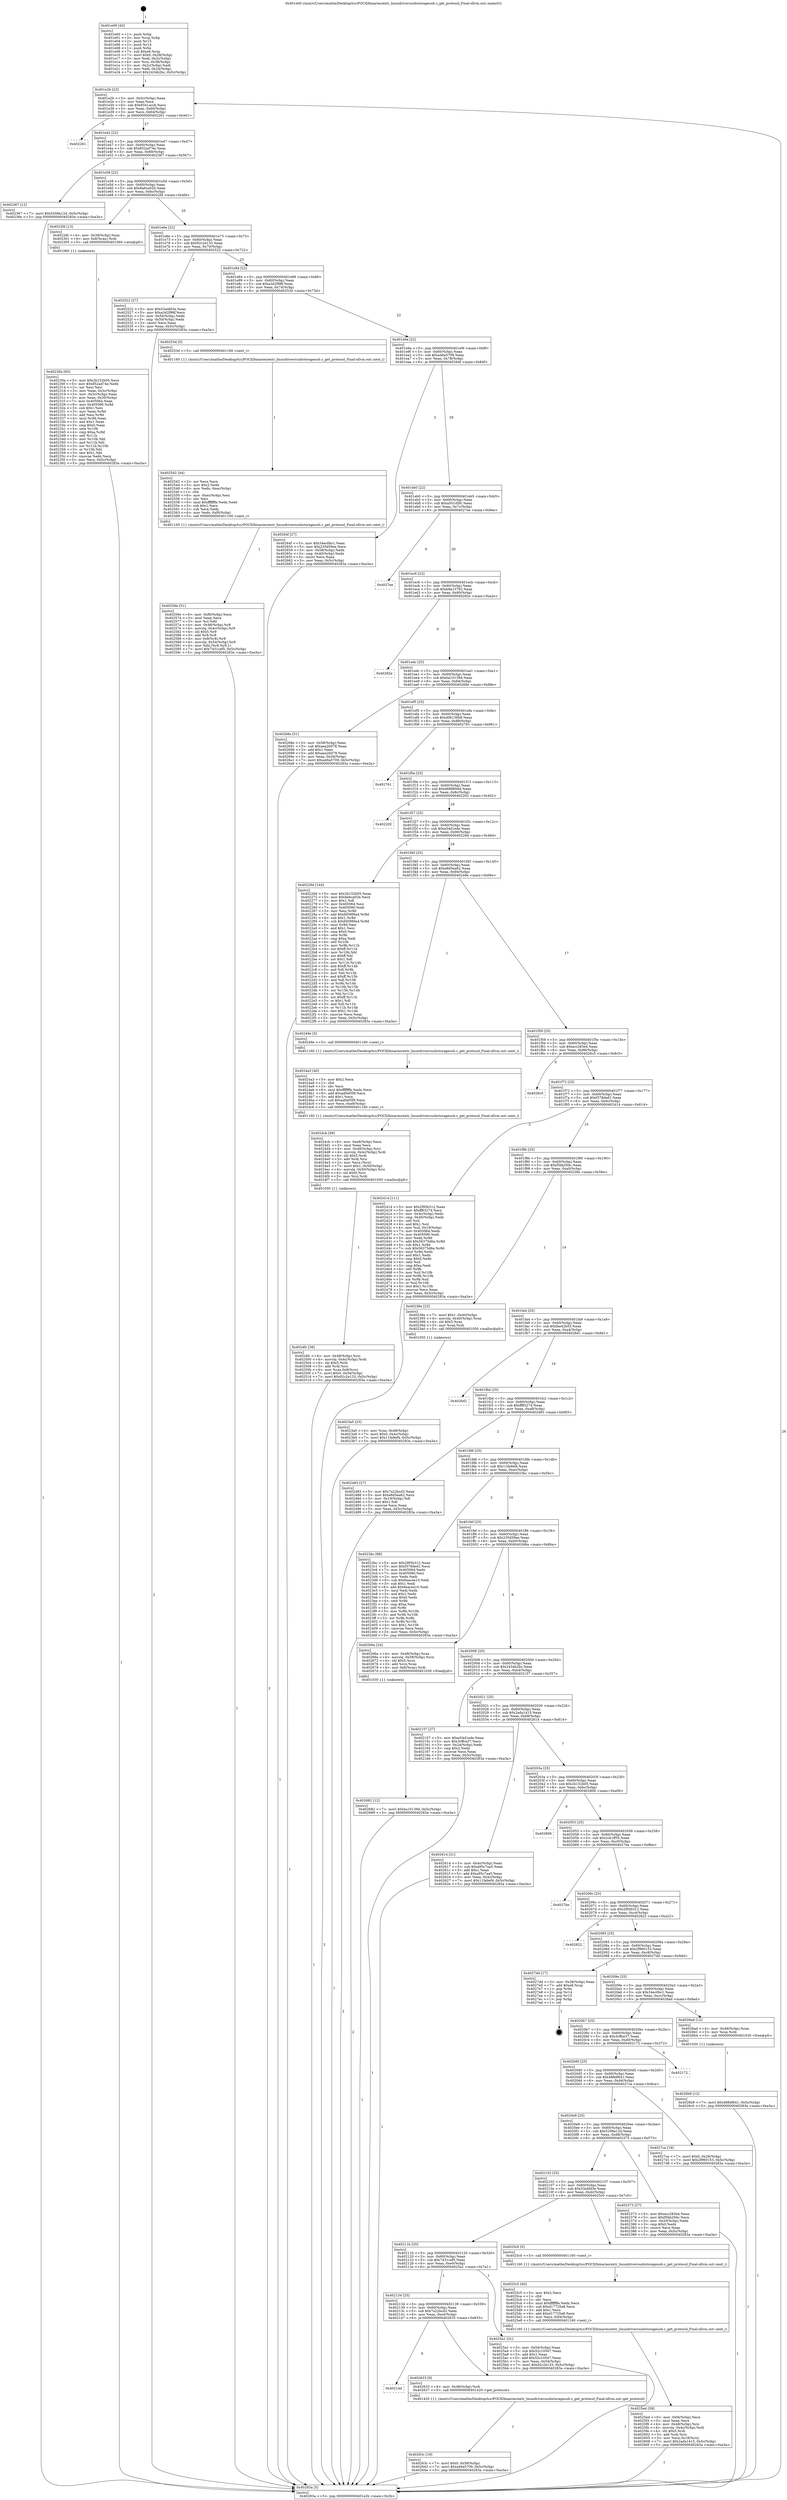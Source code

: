 digraph "0x401e00" {
  label = "0x401e00 (/mnt/c/Users/mathe/Desktop/tcc/POCII/binaries/extr_linuxdriversusbstorageusb.c_get_protocol_Final-ollvm.out::main(0))"
  labelloc = "t"
  node[shape=record]

  Entry [label="",width=0.3,height=0.3,shape=circle,fillcolor=black,style=filled]
  "0x401e2b" [label="{
     0x401e2b [23]\l
     | [instrs]\l
     &nbsp;&nbsp;0x401e2b \<+3\>: mov -0x5c(%rbp),%eax\l
     &nbsp;&nbsp;0x401e2e \<+2\>: mov %eax,%ecx\l
     &nbsp;&nbsp;0x401e30 \<+6\>: sub $0x8341accb,%ecx\l
     &nbsp;&nbsp;0x401e36 \<+3\>: mov %eax,-0x60(%rbp)\l
     &nbsp;&nbsp;0x401e39 \<+3\>: mov %ecx,-0x64(%rbp)\l
     &nbsp;&nbsp;0x401e3c \<+6\>: je 0000000000402261 \<main+0x461\>\l
  }"]
  "0x402261" [label="{
     0x402261\l
  }", style=dashed]
  "0x401e42" [label="{
     0x401e42 [22]\l
     | [instrs]\l
     &nbsp;&nbsp;0x401e42 \<+5\>: jmp 0000000000401e47 \<main+0x47\>\l
     &nbsp;&nbsp;0x401e47 \<+3\>: mov -0x60(%rbp),%eax\l
     &nbsp;&nbsp;0x401e4a \<+5\>: sub $0x852ad74e,%eax\l
     &nbsp;&nbsp;0x401e4f \<+3\>: mov %eax,-0x68(%rbp)\l
     &nbsp;&nbsp;0x401e52 \<+6\>: je 0000000000402367 \<main+0x567\>\l
  }"]
  Exit [label="",width=0.3,height=0.3,shape=circle,fillcolor=black,style=filled,peripheries=2]
  "0x402367" [label="{
     0x402367 [12]\l
     | [instrs]\l
     &nbsp;&nbsp;0x402367 \<+7\>: movl $0x5208a12d,-0x5c(%rbp)\l
     &nbsp;&nbsp;0x40236e \<+5\>: jmp 000000000040283a \<main+0xa3a\>\l
  }"]
  "0x401e58" [label="{
     0x401e58 [22]\l
     | [instrs]\l
     &nbsp;&nbsp;0x401e58 \<+5\>: jmp 0000000000401e5d \<main+0x5d\>\l
     &nbsp;&nbsp;0x401e5d \<+3\>: mov -0x60(%rbp),%eax\l
     &nbsp;&nbsp;0x401e60 \<+5\>: sub $0x8a6ca02b,%eax\l
     &nbsp;&nbsp;0x401e65 \<+3\>: mov %eax,-0x6c(%rbp)\l
     &nbsp;&nbsp;0x401e68 \<+6\>: je 00000000004022fd \<main+0x4fd\>\l
  }"]
  "0x4026b9" [label="{
     0x4026b9 [12]\l
     | [instrs]\l
     &nbsp;&nbsp;0x4026b9 \<+7\>: movl $0x488df641,-0x5c(%rbp)\l
     &nbsp;&nbsp;0x4026c0 \<+5\>: jmp 000000000040283a \<main+0xa3a\>\l
  }"]
  "0x4022fd" [label="{
     0x4022fd [13]\l
     | [instrs]\l
     &nbsp;&nbsp;0x4022fd \<+4\>: mov -0x38(%rbp),%rax\l
     &nbsp;&nbsp;0x402301 \<+4\>: mov 0x8(%rax),%rdi\l
     &nbsp;&nbsp;0x402305 \<+5\>: call 0000000000401060 \<atoi@plt\>\l
     | [calls]\l
     &nbsp;&nbsp;0x401060 \{1\} (unknown)\l
  }"]
  "0x401e6e" [label="{
     0x401e6e [22]\l
     | [instrs]\l
     &nbsp;&nbsp;0x401e6e \<+5\>: jmp 0000000000401e73 \<main+0x73\>\l
     &nbsp;&nbsp;0x401e73 \<+3\>: mov -0x60(%rbp),%eax\l
     &nbsp;&nbsp;0x401e76 \<+5\>: sub $0x92c2e133,%eax\l
     &nbsp;&nbsp;0x401e7b \<+3\>: mov %eax,-0x70(%rbp)\l
     &nbsp;&nbsp;0x401e7e \<+6\>: je 0000000000402522 \<main+0x722\>\l
  }"]
  "0x402682" [label="{
     0x402682 [12]\l
     | [instrs]\l
     &nbsp;&nbsp;0x402682 \<+7\>: movl $0xba10139d,-0x5c(%rbp)\l
     &nbsp;&nbsp;0x402689 \<+5\>: jmp 000000000040283a \<main+0xa3a\>\l
  }"]
  "0x402522" [label="{
     0x402522 [27]\l
     | [instrs]\l
     &nbsp;&nbsp;0x402522 \<+5\>: mov $0x53a4fd3e,%eax\l
     &nbsp;&nbsp;0x402527 \<+5\>: mov $0xa3d2f98f,%ecx\l
     &nbsp;&nbsp;0x40252c \<+3\>: mov -0x54(%rbp),%edx\l
     &nbsp;&nbsp;0x40252f \<+3\>: cmp -0x50(%rbp),%edx\l
     &nbsp;&nbsp;0x402532 \<+3\>: cmovl %ecx,%eax\l
     &nbsp;&nbsp;0x402535 \<+3\>: mov %eax,-0x5c(%rbp)\l
     &nbsp;&nbsp;0x402538 \<+5\>: jmp 000000000040283a \<main+0xa3a\>\l
  }"]
  "0x401e84" [label="{
     0x401e84 [22]\l
     | [instrs]\l
     &nbsp;&nbsp;0x401e84 \<+5\>: jmp 0000000000401e89 \<main+0x89\>\l
     &nbsp;&nbsp;0x401e89 \<+3\>: mov -0x60(%rbp),%eax\l
     &nbsp;&nbsp;0x401e8c \<+5\>: sub $0xa3d2f98f,%eax\l
     &nbsp;&nbsp;0x401e91 \<+3\>: mov %eax,-0x74(%rbp)\l
     &nbsp;&nbsp;0x401e94 \<+6\>: je 000000000040253d \<main+0x73d\>\l
  }"]
  "0x40263c" [label="{
     0x40263c [19]\l
     | [instrs]\l
     &nbsp;&nbsp;0x40263c \<+7\>: movl $0x0,-0x58(%rbp)\l
     &nbsp;&nbsp;0x402643 \<+7\>: movl $0xa46a5709,-0x5c(%rbp)\l
     &nbsp;&nbsp;0x40264a \<+5\>: jmp 000000000040283a \<main+0xa3a\>\l
  }"]
  "0x40253d" [label="{
     0x40253d [5]\l
     | [instrs]\l
     &nbsp;&nbsp;0x40253d \<+5\>: call 0000000000401160 \<next_i\>\l
     | [calls]\l
     &nbsp;&nbsp;0x401160 \{1\} (/mnt/c/Users/mathe/Desktop/tcc/POCII/binaries/extr_linuxdriversusbstorageusb.c_get_protocol_Final-ollvm.out::next_i)\l
  }"]
  "0x401e9a" [label="{
     0x401e9a [22]\l
     | [instrs]\l
     &nbsp;&nbsp;0x401e9a \<+5\>: jmp 0000000000401e9f \<main+0x9f\>\l
     &nbsp;&nbsp;0x401e9f \<+3\>: mov -0x60(%rbp),%eax\l
     &nbsp;&nbsp;0x401ea2 \<+5\>: sub $0xa46a5709,%eax\l
     &nbsp;&nbsp;0x401ea7 \<+3\>: mov %eax,-0x78(%rbp)\l
     &nbsp;&nbsp;0x401eaa \<+6\>: je 000000000040264f \<main+0x84f\>\l
  }"]
  "0x40214d" [label="{
     0x40214d\l
  }", style=dashed]
  "0x40264f" [label="{
     0x40264f [27]\l
     | [instrs]\l
     &nbsp;&nbsp;0x40264f \<+5\>: mov $0x34ec0bc1,%eax\l
     &nbsp;&nbsp;0x402654 \<+5\>: mov $0x235d59ae,%ecx\l
     &nbsp;&nbsp;0x402659 \<+3\>: mov -0x58(%rbp),%edx\l
     &nbsp;&nbsp;0x40265c \<+3\>: cmp -0x40(%rbp),%edx\l
     &nbsp;&nbsp;0x40265f \<+3\>: cmovl %ecx,%eax\l
     &nbsp;&nbsp;0x402662 \<+3\>: mov %eax,-0x5c(%rbp)\l
     &nbsp;&nbsp;0x402665 \<+5\>: jmp 000000000040283a \<main+0xa3a\>\l
  }"]
  "0x401eb0" [label="{
     0x401eb0 [22]\l
     | [instrs]\l
     &nbsp;&nbsp;0x401eb0 \<+5\>: jmp 0000000000401eb5 \<main+0xb5\>\l
     &nbsp;&nbsp;0x401eb5 \<+3\>: mov -0x60(%rbp),%eax\l
     &nbsp;&nbsp;0x401eb8 \<+5\>: sub $0xa501d5fc,%eax\l
     &nbsp;&nbsp;0x401ebd \<+3\>: mov %eax,-0x7c(%rbp)\l
     &nbsp;&nbsp;0x401ec0 \<+6\>: je 00000000004027ee \<main+0x9ee\>\l
  }"]
  "0x402633" [label="{
     0x402633 [9]\l
     | [instrs]\l
     &nbsp;&nbsp;0x402633 \<+4\>: mov -0x48(%rbp),%rdi\l
     &nbsp;&nbsp;0x402637 \<+5\>: call 0000000000401420 \<get_protocol\>\l
     | [calls]\l
     &nbsp;&nbsp;0x401420 \{1\} (/mnt/c/Users/mathe/Desktop/tcc/POCII/binaries/extr_linuxdriversusbstorageusb.c_get_protocol_Final-ollvm.out::get_protocol)\l
  }"]
  "0x4027ee" [label="{
     0x4027ee\l
  }", style=dashed]
  "0x401ec6" [label="{
     0x401ec6 [22]\l
     | [instrs]\l
     &nbsp;&nbsp;0x401ec6 \<+5\>: jmp 0000000000401ecb \<main+0xcb\>\l
     &nbsp;&nbsp;0x401ecb \<+3\>: mov -0x60(%rbp),%eax\l
     &nbsp;&nbsp;0x401ece \<+5\>: sub $0xb8a13792,%eax\l
     &nbsp;&nbsp;0x401ed3 \<+3\>: mov %eax,-0x80(%rbp)\l
     &nbsp;&nbsp;0x401ed6 \<+6\>: je 000000000040282e \<main+0xa2e\>\l
  }"]
  "0x4025ed" [label="{
     0x4025ed [39]\l
     | [instrs]\l
     &nbsp;&nbsp;0x4025ed \<+6\>: mov -0xf4(%rbp),%ecx\l
     &nbsp;&nbsp;0x4025f3 \<+3\>: imul %eax,%ecx\l
     &nbsp;&nbsp;0x4025f6 \<+4\>: mov -0x48(%rbp),%rsi\l
     &nbsp;&nbsp;0x4025fa \<+4\>: movslq -0x4c(%rbp),%rdi\l
     &nbsp;&nbsp;0x4025fe \<+4\>: shl $0x5,%rdi\l
     &nbsp;&nbsp;0x402602 \<+3\>: add %rdi,%rsi\l
     &nbsp;&nbsp;0x402605 \<+3\>: mov %ecx,0x18(%rsi)\l
     &nbsp;&nbsp;0x402608 \<+7\>: movl $0x2ada1415,-0x5c(%rbp)\l
     &nbsp;&nbsp;0x40260f \<+5\>: jmp 000000000040283a \<main+0xa3a\>\l
  }"]
  "0x40282e" [label="{
     0x40282e\l
  }", style=dashed]
  "0x401edc" [label="{
     0x401edc [25]\l
     | [instrs]\l
     &nbsp;&nbsp;0x401edc \<+5\>: jmp 0000000000401ee1 \<main+0xe1\>\l
     &nbsp;&nbsp;0x401ee1 \<+3\>: mov -0x60(%rbp),%eax\l
     &nbsp;&nbsp;0x401ee4 \<+5\>: sub $0xba10139d,%eax\l
     &nbsp;&nbsp;0x401ee9 \<+6\>: mov %eax,-0x84(%rbp)\l
     &nbsp;&nbsp;0x401eef \<+6\>: je 000000000040268e \<main+0x88e\>\l
  }"]
  "0x4025c5" [label="{
     0x4025c5 [40]\l
     | [instrs]\l
     &nbsp;&nbsp;0x4025c5 \<+5\>: mov $0x2,%ecx\l
     &nbsp;&nbsp;0x4025ca \<+1\>: cltd\l
     &nbsp;&nbsp;0x4025cb \<+2\>: idiv %ecx\l
     &nbsp;&nbsp;0x4025cd \<+6\>: imul $0xfffffffe,%edx,%ecx\l
     &nbsp;&nbsp;0x4025d3 \<+6\>: sub $0xd17725a8,%ecx\l
     &nbsp;&nbsp;0x4025d9 \<+3\>: add $0x1,%ecx\l
     &nbsp;&nbsp;0x4025dc \<+6\>: add $0xd17725a8,%ecx\l
     &nbsp;&nbsp;0x4025e2 \<+6\>: mov %ecx,-0xf4(%rbp)\l
     &nbsp;&nbsp;0x4025e8 \<+5\>: call 0000000000401160 \<next_i\>\l
     | [calls]\l
     &nbsp;&nbsp;0x401160 \{1\} (/mnt/c/Users/mathe/Desktop/tcc/POCII/binaries/extr_linuxdriversusbstorageusb.c_get_protocol_Final-ollvm.out::next_i)\l
  }"]
  "0x40268e" [label="{
     0x40268e [31]\l
     | [instrs]\l
     &nbsp;&nbsp;0x40268e \<+3\>: mov -0x58(%rbp),%eax\l
     &nbsp;&nbsp;0x402691 \<+5\>: sub $0xaea2b078,%eax\l
     &nbsp;&nbsp;0x402696 \<+3\>: add $0x1,%eax\l
     &nbsp;&nbsp;0x402699 \<+5\>: add $0xaea2b078,%eax\l
     &nbsp;&nbsp;0x40269e \<+3\>: mov %eax,-0x58(%rbp)\l
     &nbsp;&nbsp;0x4026a1 \<+7\>: movl $0xa46a5709,-0x5c(%rbp)\l
     &nbsp;&nbsp;0x4026a8 \<+5\>: jmp 000000000040283a \<main+0xa3a\>\l
  }"]
  "0x401ef5" [label="{
     0x401ef5 [25]\l
     | [instrs]\l
     &nbsp;&nbsp;0x401ef5 \<+5\>: jmp 0000000000401efa \<main+0xfa\>\l
     &nbsp;&nbsp;0x401efa \<+3\>: mov -0x60(%rbp),%eax\l
     &nbsp;&nbsp;0x401efd \<+5\>: sub $0xd06136b8,%eax\l
     &nbsp;&nbsp;0x401f02 \<+6\>: mov %eax,-0x88(%rbp)\l
     &nbsp;&nbsp;0x401f08 \<+6\>: je 0000000000402761 \<main+0x961\>\l
  }"]
  "0x402134" [label="{
     0x402134 [25]\l
     | [instrs]\l
     &nbsp;&nbsp;0x402134 \<+5\>: jmp 0000000000402139 \<main+0x339\>\l
     &nbsp;&nbsp;0x402139 \<+3\>: mov -0x60(%rbp),%eax\l
     &nbsp;&nbsp;0x40213c \<+5\>: sub $0x7a22bcd3,%eax\l
     &nbsp;&nbsp;0x402141 \<+6\>: mov %eax,-0xe4(%rbp)\l
     &nbsp;&nbsp;0x402147 \<+6\>: je 0000000000402633 \<main+0x833\>\l
  }"]
  "0x402761" [label="{
     0x402761\l
  }", style=dashed]
  "0x401f0e" [label="{
     0x401f0e [25]\l
     | [instrs]\l
     &nbsp;&nbsp;0x401f0e \<+5\>: jmp 0000000000401f13 \<main+0x113\>\l
     &nbsp;&nbsp;0x401f13 \<+3\>: mov -0x60(%rbp),%eax\l
     &nbsp;&nbsp;0x401f16 \<+5\>: sub $0xd68980dd,%eax\l
     &nbsp;&nbsp;0x401f1b \<+6\>: mov %eax,-0x8c(%rbp)\l
     &nbsp;&nbsp;0x401f21 \<+6\>: je 0000000000402202 \<main+0x402\>\l
  }"]
  "0x4025a1" [label="{
     0x4025a1 [31]\l
     | [instrs]\l
     &nbsp;&nbsp;0x4025a1 \<+3\>: mov -0x54(%rbp),%eax\l
     &nbsp;&nbsp;0x4025a4 \<+5\>: sub $0x52c105d7,%eax\l
     &nbsp;&nbsp;0x4025a9 \<+3\>: add $0x1,%eax\l
     &nbsp;&nbsp;0x4025ac \<+5\>: add $0x52c105d7,%eax\l
     &nbsp;&nbsp;0x4025b1 \<+3\>: mov %eax,-0x54(%rbp)\l
     &nbsp;&nbsp;0x4025b4 \<+7\>: movl $0x92c2e133,-0x5c(%rbp)\l
     &nbsp;&nbsp;0x4025bb \<+5\>: jmp 000000000040283a \<main+0xa3a\>\l
  }"]
  "0x402202" [label="{
     0x402202\l
  }", style=dashed]
  "0x401f27" [label="{
     0x401f27 [25]\l
     | [instrs]\l
     &nbsp;&nbsp;0x401f27 \<+5\>: jmp 0000000000401f2c \<main+0x12c\>\l
     &nbsp;&nbsp;0x401f2c \<+3\>: mov -0x60(%rbp),%eax\l
     &nbsp;&nbsp;0x401f2f \<+5\>: sub $0xe54d1ede,%eax\l
     &nbsp;&nbsp;0x401f34 \<+6\>: mov %eax,-0x90(%rbp)\l
     &nbsp;&nbsp;0x401f3a \<+6\>: je 000000000040226d \<main+0x46d\>\l
  }"]
  "0x40211b" [label="{
     0x40211b [25]\l
     | [instrs]\l
     &nbsp;&nbsp;0x40211b \<+5\>: jmp 0000000000402120 \<main+0x320\>\l
     &nbsp;&nbsp;0x402120 \<+3\>: mov -0x60(%rbp),%eax\l
     &nbsp;&nbsp;0x402123 \<+5\>: sub $0x7431cef5,%eax\l
     &nbsp;&nbsp;0x402128 \<+6\>: mov %eax,-0xe0(%rbp)\l
     &nbsp;&nbsp;0x40212e \<+6\>: je 00000000004025a1 \<main+0x7a1\>\l
  }"]
  "0x40226d" [label="{
     0x40226d [144]\l
     | [instrs]\l
     &nbsp;&nbsp;0x40226d \<+5\>: mov $0x2b152b05,%eax\l
     &nbsp;&nbsp;0x402272 \<+5\>: mov $0x8a6ca02b,%ecx\l
     &nbsp;&nbsp;0x402277 \<+2\>: mov $0x1,%dl\l
     &nbsp;&nbsp;0x402279 \<+7\>: mov 0x405064,%esi\l
     &nbsp;&nbsp;0x402280 \<+7\>: mov 0x405090,%edi\l
     &nbsp;&nbsp;0x402287 \<+3\>: mov %esi,%r8d\l
     &nbsp;&nbsp;0x40228a \<+7\>: add $0xfd5989a4,%r8d\l
     &nbsp;&nbsp;0x402291 \<+4\>: sub $0x1,%r8d\l
     &nbsp;&nbsp;0x402295 \<+7\>: sub $0xfd5989a4,%r8d\l
     &nbsp;&nbsp;0x40229c \<+4\>: imul %r8d,%esi\l
     &nbsp;&nbsp;0x4022a0 \<+3\>: and $0x1,%esi\l
     &nbsp;&nbsp;0x4022a3 \<+3\>: cmp $0x0,%esi\l
     &nbsp;&nbsp;0x4022a6 \<+4\>: sete %r9b\l
     &nbsp;&nbsp;0x4022aa \<+3\>: cmp $0xa,%edi\l
     &nbsp;&nbsp;0x4022ad \<+4\>: setl %r10b\l
     &nbsp;&nbsp;0x4022b1 \<+3\>: mov %r9b,%r11b\l
     &nbsp;&nbsp;0x4022b4 \<+4\>: xor $0xff,%r11b\l
     &nbsp;&nbsp;0x4022b8 \<+3\>: mov %r10b,%bl\l
     &nbsp;&nbsp;0x4022bb \<+3\>: xor $0xff,%bl\l
     &nbsp;&nbsp;0x4022be \<+3\>: xor $0x1,%dl\l
     &nbsp;&nbsp;0x4022c1 \<+3\>: mov %r11b,%r14b\l
     &nbsp;&nbsp;0x4022c4 \<+4\>: and $0xff,%r14b\l
     &nbsp;&nbsp;0x4022c8 \<+3\>: and %dl,%r9b\l
     &nbsp;&nbsp;0x4022cb \<+3\>: mov %bl,%r15b\l
     &nbsp;&nbsp;0x4022ce \<+4\>: and $0xff,%r15b\l
     &nbsp;&nbsp;0x4022d2 \<+3\>: and %dl,%r10b\l
     &nbsp;&nbsp;0x4022d5 \<+3\>: or %r9b,%r14b\l
     &nbsp;&nbsp;0x4022d8 \<+3\>: or %r10b,%r15b\l
     &nbsp;&nbsp;0x4022db \<+3\>: xor %r15b,%r14b\l
     &nbsp;&nbsp;0x4022de \<+3\>: or %bl,%r11b\l
     &nbsp;&nbsp;0x4022e1 \<+4\>: xor $0xff,%r11b\l
     &nbsp;&nbsp;0x4022e5 \<+3\>: or $0x1,%dl\l
     &nbsp;&nbsp;0x4022e8 \<+3\>: and %dl,%r11b\l
     &nbsp;&nbsp;0x4022eb \<+3\>: or %r11b,%r14b\l
     &nbsp;&nbsp;0x4022ee \<+4\>: test $0x1,%r14b\l
     &nbsp;&nbsp;0x4022f2 \<+3\>: cmovne %ecx,%eax\l
     &nbsp;&nbsp;0x4022f5 \<+3\>: mov %eax,-0x5c(%rbp)\l
     &nbsp;&nbsp;0x4022f8 \<+5\>: jmp 000000000040283a \<main+0xa3a\>\l
  }"]
  "0x401f40" [label="{
     0x401f40 [25]\l
     | [instrs]\l
     &nbsp;&nbsp;0x401f40 \<+5\>: jmp 0000000000401f45 \<main+0x145\>\l
     &nbsp;&nbsp;0x401f45 \<+3\>: mov -0x60(%rbp),%eax\l
     &nbsp;&nbsp;0x401f48 \<+5\>: sub $0xe8d5ea62,%eax\l
     &nbsp;&nbsp;0x401f4d \<+6\>: mov %eax,-0x94(%rbp)\l
     &nbsp;&nbsp;0x401f53 \<+6\>: je 000000000040249e \<main+0x69e\>\l
  }"]
  "0x4025c0" [label="{
     0x4025c0 [5]\l
     | [instrs]\l
     &nbsp;&nbsp;0x4025c0 \<+5\>: call 0000000000401160 \<next_i\>\l
     | [calls]\l
     &nbsp;&nbsp;0x401160 \{1\} (/mnt/c/Users/mathe/Desktop/tcc/POCII/binaries/extr_linuxdriversusbstorageusb.c_get_protocol_Final-ollvm.out::next_i)\l
  }"]
  "0x40249e" [label="{
     0x40249e [5]\l
     | [instrs]\l
     &nbsp;&nbsp;0x40249e \<+5\>: call 0000000000401160 \<next_i\>\l
     | [calls]\l
     &nbsp;&nbsp;0x401160 \{1\} (/mnt/c/Users/mathe/Desktop/tcc/POCII/binaries/extr_linuxdriversusbstorageusb.c_get_protocol_Final-ollvm.out::next_i)\l
  }"]
  "0x401f59" [label="{
     0x401f59 [25]\l
     | [instrs]\l
     &nbsp;&nbsp;0x401f59 \<+5\>: jmp 0000000000401f5e \<main+0x15e\>\l
     &nbsp;&nbsp;0x401f5e \<+3\>: mov -0x60(%rbp),%eax\l
     &nbsp;&nbsp;0x401f61 \<+5\>: sub $0xecc283e4,%eax\l
     &nbsp;&nbsp;0x401f66 \<+6\>: mov %eax,-0x98(%rbp)\l
     &nbsp;&nbsp;0x401f6c \<+6\>: je 00000000004026c5 \<main+0x8c5\>\l
  }"]
  "0x40256e" [label="{
     0x40256e [51]\l
     | [instrs]\l
     &nbsp;&nbsp;0x40256e \<+6\>: mov -0xf0(%rbp),%ecx\l
     &nbsp;&nbsp;0x402574 \<+3\>: imul %eax,%ecx\l
     &nbsp;&nbsp;0x402577 \<+3\>: mov %cl,%dil\l
     &nbsp;&nbsp;0x40257a \<+4\>: mov -0x48(%rbp),%r8\l
     &nbsp;&nbsp;0x40257e \<+4\>: movslq -0x4c(%rbp),%r9\l
     &nbsp;&nbsp;0x402582 \<+4\>: shl $0x5,%r9\l
     &nbsp;&nbsp;0x402586 \<+3\>: add %r9,%r8\l
     &nbsp;&nbsp;0x402589 \<+4\>: mov 0x8(%r8),%r8\l
     &nbsp;&nbsp;0x40258d \<+4\>: movslq -0x54(%rbp),%r9\l
     &nbsp;&nbsp;0x402591 \<+4\>: mov %dil,(%r8,%r9,1)\l
     &nbsp;&nbsp;0x402595 \<+7\>: movl $0x7431cef5,-0x5c(%rbp)\l
     &nbsp;&nbsp;0x40259c \<+5\>: jmp 000000000040283a \<main+0xa3a\>\l
  }"]
  "0x4026c5" [label="{
     0x4026c5\l
  }", style=dashed]
  "0x401f72" [label="{
     0x401f72 [25]\l
     | [instrs]\l
     &nbsp;&nbsp;0x401f72 \<+5\>: jmp 0000000000401f77 \<main+0x177\>\l
     &nbsp;&nbsp;0x401f77 \<+3\>: mov -0x60(%rbp),%eax\l
     &nbsp;&nbsp;0x401f7a \<+5\>: sub $0xf378ded1,%eax\l
     &nbsp;&nbsp;0x401f7f \<+6\>: mov %eax,-0x9c(%rbp)\l
     &nbsp;&nbsp;0x401f85 \<+6\>: je 0000000000402414 \<main+0x614\>\l
  }"]
  "0x402542" [label="{
     0x402542 [44]\l
     | [instrs]\l
     &nbsp;&nbsp;0x402542 \<+2\>: xor %ecx,%ecx\l
     &nbsp;&nbsp;0x402544 \<+5\>: mov $0x2,%edx\l
     &nbsp;&nbsp;0x402549 \<+6\>: mov %edx,-0xec(%rbp)\l
     &nbsp;&nbsp;0x40254f \<+1\>: cltd\l
     &nbsp;&nbsp;0x402550 \<+6\>: mov -0xec(%rbp),%esi\l
     &nbsp;&nbsp;0x402556 \<+2\>: idiv %esi\l
     &nbsp;&nbsp;0x402558 \<+6\>: imul $0xfffffffe,%edx,%edx\l
     &nbsp;&nbsp;0x40255e \<+3\>: sub $0x1,%ecx\l
     &nbsp;&nbsp;0x402561 \<+2\>: sub %ecx,%edx\l
     &nbsp;&nbsp;0x402563 \<+6\>: mov %edx,-0xf0(%rbp)\l
     &nbsp;&nbsp;0x402569 \<+5\>: call 0000000000401160 \<next_i\>\l
     | [calls]\l
     &nbsp;&nbsp;0x401160 \{1\} (/mnt/c/Users/mathe/Desktop/tcc/POCII/binaries/extr_linuxdriversusbstorageusb.c_get_protocol_Final-ollvm.out::next_i)\l
  }"]
  "0x402414" [label="{
     0x402414 [111]\l
     | [instrs]\l
     &nbsp;&nbsp;0x402414 \<+5\>: mov $0x2f95b312,%eax\l
     &nbsp;&nbsp;0x402419 \<+5\>: mov $0xff83274,%ecx\l
     &nbsp;&nbsp;0x40241e \<+3\>: mov -0x4c(%rbp),%edx\l
     &nbsp;&nbsp;0x402421 \<+3\>: cmp -0x40(%rbp),%edx\l
     &nbsp;&nbsp;0x402424 \<+4\>: setl %sil\l
     &nbsp;&nbsp;0x402428 \<+4\>: and $0x1,%sil\l
     &nbsp;&nbsp;0x40242c \<+4\>: mov %sil,-0x19(%rbp)\l
     &nbsp;&nbsp;0x402430 \<+7\>: mov 0x405064,%edx\l
     &nbsp;&nbsp;0x402437 \<+7\>: mov 0x405090,%edi\l
     &nbsp;&nbsp;0x40243e \<+3\>: mov %edx,%r8d\l
     &nbsp;&nbsp;0x402441 \<+7\>: add $0x56375d6a,%r8d\l
     &nbsp;&nbsp;0x402448 \<+4\>: sub $0x1,%r8d\l
     &nbsp;&nbsp;0x40244c \<+7\>: sub $0x56375d6a,%r8d\l
     &nbsp;&nbsp;0x402453 \<+4\>: imul %r8d,%edx\l
     &nbsp;&nbsp;0x402457 \<+3\>: and $0x1,%edx\l
     &nbsp;&nbsp;0x40245a \<+3\>: cmp $0x0,%edx\l
     &nbsp;&nbsp;0x40245d \<+4\>: sete %sil\l
     &nbsp;&nbsp;0x402461 \<+3\>: cmp $0xa,%edi\l
     &nbsp;&nbsp;0x402464 \<+4\>: setl %r9b\l
     &nbsp;&nbsp;0x402468 \<+3\>: mov %sil,%r10b\l
     &nbsp;&nbsp;0x40246b \<+3\>: and %r9b,%r10b\l
     &nbsp;&nbsp;0x40246e \<+3\>: xor %r9b,%sil\l
     &nbsp;&nbsp;0x402471 \<+3\>: or %sil,%r10b\l
     &nbsp;&nbsp;0x402474 \<+4\>: test $0x1,%r10b\l
     &nbsp;&nbsp;0x402478 \<+3\>: cmovne %ecx,%eax\l
     &nbsp;&nbsp;0x40247b \<+3\>: mov %eax,-0x5c(%rbp)\l
     &nbsp;&nbsp;0x40247e \<+5\>: jmp 000000000040283a \<main+0xa3a\>\l
  }"]
  "0x401f8b" [label="{
     0x401f8b [25]\l
     | [instrs]\l
     &nbsp;&nbsp;0x401f8b \<+5\>: jmp 0000000000401f90 \<main+0x190\>\l
     &nbsp;&nbsp;0x401f90 \<+3\>: mov -0x60(%rbp),%eax\l
     &nbsp;&nbsp;0x401f93 \<+5\>: sub $0xf5bb294c,%eax\l
     &nbsp;&nbsp;0x401f98 \<+6\>: mov %eax,-0xa0(%rbp)\l
     &nbsp;&nbsp;0x401f9e \<+6\>: je 000000000040238e \<main+0x58e\>\l
  }"]
  "0x4024fc" [label="{
     0x4024fc [38]\l
     | [instrs]\l
     &nbsp;&nbsp;0x4024fc \<+4\>: mov -0x48(%rbp),%rsi\l
     &nbsp;&nbsp;0x402500 \<+4\>: movslq -0x4c(%rbp),%rdi\l
     &nbsp;&nbsp;0x402504 \<+4\>: shl $0x5,%rdi\l
     &nbsp;&nbsp;0x402508 \<+3\>: add %rdi,%rsi\l
     &nbsp;&nbsp;0x40250b \<+4\>: mov %rax,0x8(%rsi)\l
     &nbsp;&nbsp;0x40250f \<+7\>: movl $0x0,-0x54(%rbp)\l
     &nbsp;&nbsp;0x402516 \<+7\>: movl $0x92c2e133,-0x5c(%rbp)\l
     &nbsp;&nbsp;0x40251d \<+5\>: jmp 000000000040283a \<main+0xa3a\>\l
  }"]
  "0x40238e" [label="{
     0x40238e [23]\l
     | [instrs]\l
     &nbsp;&nbsp;0x40238e \<+7\>: movl $0x1,-0x40(%rbp)\l
     &nbsp;&nbsp;0x402395 \<+4\>: movslq -0x40(%rbp),%rax\l
     &nbsp;&nbsp;0x402399 \<+4\>: shl $0x5,%rax\l
     &nbsp;&nbsp;0x40239d \<+3\>: mov %rax,%rdi\l
     &nbsp;&nbsp;0x4023a0 \<+5\>: call 0000000000401050 \<malloc@plt\>\l
     | [calls]\l
     &nbsp;&nbsp;0x401050 \{1\} (unknown)\l
  }"]
  "0x401fa4" [label="{
     0x401fa4 [25]\l
     | [instrs]\l
     &nbsp;&nbsp;0x401fa4 \<+5\>: jmp 0000000000401fa9 \<main+0x1a9\>\l
     &nbsp;&nbsp;0x401fa9 \<+3\>: mov -0x60(%rbp),%eax\l
     &nbsp;&nbsp;0x401fac \<+5\>: sub $0xfae42b55,%eax\l
     &nbsp;&nbsp;0x401fb1 \<+6\>: mov %eax,-0xa4(%rbp)\l
     &nbsp;&nbsp;0x401fb7 \<+6\>: je 00000000004026d1 \<main+0x8d1\>\l
  }"]
  "0x4024cb" [label="{
     0x4024cb [49]\l
     | [instrs]\l
     &nbsp;&nbsp;0x4024cb \<+6\>: mov -0xe8(%rbp),%ecx\l
     &nbsp;&nbsp;0x4024d1 \<+3\>: imul %eax,%ecx\l
     &nbsp;&nbsp;0x4024d4 \<+4\>: mov -0x48(%rbp),%rsi\l
     &nbsp;&nbsp;0x4024d8 \<+4\>: movslq -0x4c(%rbp),%rdi\l
     &nbsp;&nbsp;0x4024dc \<+4\>: shl $0x5,%rdi\l
     &nbsp;&nbsp;0x4024e0 \<+3\>: add %rdi,%rsi\l
     &nbsp;&nbsp;0x4024e3 \<+2\>: mov %ecx,(%rsi)\l
     &nbsp;&nbsp;0x4024e5 \<+7\>: movl $0x1,-0x50(%rbp)\l
     &nbsp;&nbsp;0x4024ec \<+4\>: movslq -0x50(%rbp),%rsi\l
     &nbsp;&nbsp;0x4024f0 \<+4\>: shl $0x0,%rsi\l
     &nbsp;&nbsp;0x4024f4 \<+3\>: mov %rsi,%rdi\l
     &nbsp;&nbsp;0x4024f7 \<+5\>: call 0000000000401050 \<malloc@plt\>\l
     | [calls]\l
     &nbsp;&nbsp;0x401050 \{1\} (unknown)\l
  }"]
  "0x4026d1" [label="{
     0x4026d1\l
  }", style=dashed]
  "0x401fbd" [label="{
     0x401fbd [25]\l
     | [instrs]\l
     &nbsp;&nbsp;0x401fbd \<+5\>: jmp 0000000000401fc2 \<main+0x1c2\>\l
     &nbsp;&nbsp;0x401fc2 \<+3\>: mov -0x60(%rbp),%eax\l
     &nbsp;&nbsp;0x401fc5 \<+5\>: sub $0xff83274,%eax\l
     &nbsp;&nbsp;0x401fca \<+6\>: mov %eax,-0xa8(%rbp)\l
     &nbsp;&nbsp;0x401fd0 \<+6\>: je 0000000000402483 \<main+0x683\>\l
  }"]
  "0x4024a3" [label="{
     0x4024a3 [40]\l
     | [instrs]\l
     &nbsp;&nbsp;0x4024a3 \<+5\>: mov $0x2,%ecx\l
     &nbsp;&nbsp;0x4024a8 \<+1\>: cltd\l
     &nbsp;&nbsp;0x4024a9 \<+2\>: idiv %ecx\l
     &nbsp;&nbsp;0x4024ab \<+6\>: imul $0xfffffffe,%edx,%ecx\l
     &nbsp;&nbsp;0x4024b1 \<+6\>: add $0xad0ef3f9,%ecx\l
     &nbsp;&nbsp;0x4024b7 \<+3\>: add $0x1,%ecx\l
     &nbsp;&nbsp;0x4024ba \<+6\>: sub $0xad0ef3f9,%ecx\l
     &nbsp;&nbsp;0x4024c0 \<+6\>: mov %ecx,-0xe8(%rbp)\l
     &nbsp;&nbsp;0x4024c6 \<+5\>: call 0000000000401160 \<next_i\>\l
     | [calls]\l
     &nbsp;&nbsp;0x401160 \{1\} (/mnt/c/Users/mathe/Desktop/tcc/POCII/binaries/extr_linuxdriversusbstorageusb.c_get_protocol_Final-ollvm.out::next_i)\l
  }"]
  "0x402483" [label="{
     0x402483 [27]\l
     | [instrs]\l
     &nbsp;&nbsp;0x402483 \<+5\>: mov $0x7a22bcd3,%eax\l
     &nbsp;&nbsp;0x402488 \<+5\>: mov $0xe8d5ea62,%ecx\l
     &nbsp;&nbsp;0x40248d \<+3\>: mov -0x19(%rbp),%dl\l
     &nbsp;&nbsp;0x402490 \<+3\>: test $0x1,%dl\l
     &nbsp;&nbsp;0x402493 \<+3\>: cmovne %ecx,%eax\l
     &nbsp;&nbsp;0x402496 \<+3\>: mov %eax,-0x5c(%rbp)\l
     &nbsp;&nbsp;0x402499 \<+5\>: jmp 000000000040283a \<main+0xa3a\>\l
  }"]
  "0x401fd6" [label="{
     0x401fd6 [25]\l
     | [instrs]\l
     &nbsp;&nbsp;0x401fd6 \<+5\>: jmp 0000000000401fdb \<main+0x1db\>\l
     &nbsp;&nbsp;0x401fdb \<+3\>: mov -0x60(%rbp),%eax\l
     &nbsp;&nbsp;0x401fde \<+5\>: sub $0x11fa9ef4,%eax\l
     &nbsp;&nbsp;0x401fe3 \<+6\>: mov %eax,-0xac(%rbp)\l
     &nbsp;&nbsp;0x401fe9 \<+6\>: je 00000000004023bc \<main+0x5bc\>\l
  }"]
  "0x4023a5" [label="{
     0x4023a5 [23]\l
     | [instrs]\l
     &nbsp;&nbsp;0x4023a5 \<+4\>: mov %rax,-0x48(%rbp)\l
     &nbsp;&nbsp;0x4023a9 \<+7\>: movl $0x0,-0x4c(%rbp)\l
     &nbsp;&nbsp;0x4023b0 \<+7\>: movl $0x11fa9ef4,-0x5c(%rbp)\l
     &nbsp;&nbsp;0x4023b7 \<+5\>: jmp 000000000040283a \<main+0xa3a\>\l
  }"]
  "0x4023bc" [label="{
     0x4023bc [88]\l
     | [instrs]\l
     &nbsp;&nbsp;0x4023bc \<+5\>: mov $0x2f95b312,%eax\l
     &nbsp;&nbsp;0x4023c1 \<+5\>: mov $0xf378ded1,%ecx\l
     &nbsp;&nbsp;0x4023c6 \<+7\>: mov 0x405064,%edx\l
     &nbsp;&nbsp;0x4023cd \<+7\>: mov 0x405090,%esi\l
     &nbsp;&nbsp;0x4023d4 \<+2\>: mov %edx,%edi\l
     &nbsp;&nbsp;0x4023d6 \<+6\>: sub $0x6eacea10,%edi\l
     &nbsp;&nbsp;0x4023dc \<+3\>: sub $0x1,%edi\l
     &nbsp;&nbsp;0x4023df \<+6\>: add $0x6eacea10,%edi\l
     &nbsp;&nbsp;0x4023e5 \<+3\>: imul %edi,%edx\l
     &nbsp;&nbsp;0x4023e8 \<+3\>: and $0x1,%edx\l
     &nbsp;&nbsp;0x4023eb \<+3\>: cmp $0x0,%edx\l
     &nbsp;&nbsp;0x4023ee \<+4\>: sete %r8b\l
     &nbsp;&nbsp;0x4023f2 \<+3\>: cmp $0xa,%esi\l
     &nbsp;&nbsp;0x4023f5 \<+4\>: setl %r9b\l
     &nbsp;&nbsp;0x4023f9 \<+3\>: mov %r8b,%r10b\l
     &nbsp;&nbsp;0x4023fc \<+3\>: and %r9b,%r10b\l
     &nbsp;&nbsp;0x4023ff \<+3\>: xor %r9b,%r8b\l
     &nbsp;&nbsp;0x402402 \<+3\>: or %r8b,%r10b\l
     &nbsp;&nbsp;0x402405 \<+4\>: test $0x1,%r10b\l
     &nbsp;&nbsp;0x402409 \<+3\>: cmovne %ecx,%eax\l
     &nbsp;&nbsp;0x40240c \<+3\>: mov %eax,-0x5c(%rbp)\l
     &nbsp;&nbsp;0x40240f \<+5\>: jmp 000000000040283a \<main+0xa3a\>\l
  }"]
  "0x401fef" [label="{
     0x401fef [25]\l
     | [instrs]\l
     &nbsp;&nbsp;0x401fef \<+5\>: jmp 0000000000401ff4 \<main+0x1f4\>\l
     &nbsp;&nbsp;0x401ff4 \<+3\>: mov -0x60(%rbp),%eax\l
     &nbsp;&nbsp;0x401ff7 \<+5\>: sub $0x235d59ae,%eax\l
     &nbsp;&nbsp;0x401ffc \<+6\>: mov %eax,-0xb0(%rbp)\l
     &nbsp;&nbsp;0x402002 \<+6\>: je 000000000040266a \<main+0x86a\>\l
  }"]
  "0x402102" [label="{
     0x402102 [25]\l
     | [instrs]\l
     &nbsp;&nbsp;0x402102 \<+5\>: jmp 0000000000402107 \<main+0x307\>\l
     &nbsp;&nbsp;0x402107 \<+3\>: mov -0x60(%rbp),%eax\l
     &nbsp;&nbsp;0x40210a \<+5\>: sub $0x53a4fd3e,%eax\l
     &nbsp;&nbsp;0x40210f \<+6\>: mov %eax,-0xdc(%rbp)\l
     &nbsp;&nbsp;0x402115 \<+6\>: je 00000000004025c0 \<main+0x7c0\>\l
  }"]
  "0x40266a" [label="{
     0x40266a [24]\l
     | [instrs]\l
     &nbsp;&nbsp;0x40266a \<+4\>: mov -0x48(%rbp),%rax\l
     &nbsp;&nbsp;0x40266e \<+4\>: movslq -0x58(%rbp),%rcx\l
     &nbsp;&nbsp;0x402672 \<+4\>: shl $0x5,%rcx\l
     &nbsp;&nbsp;0x402676 \<+3\>: add %rcx,%rax\l
     &nbsp;&nbsp;0x402679 \<+4\>: mov 0x8(%rax),%rdi\l
     &nbsp;&nbsp;0x40267d \<+5\>: call 0000000000401030 \<free@plt\>\l
     | [calls]\l
     &nbsp;&nbsp;0x401030 \{1\} (unknown)\l
  }"]
  "0x402008" [label="{
     0x402008 [25]\l
     | [instrs]\l
     &nbsp;&nbsp;0x402008 \<+5\>: jmp 000000000040200d \<main+0x20d\>\l
     &nbsp;&nbsp;0x40200d \<+3\>: mov -0x60(%rbp),%eax\l
     &nbsp;&nbsp;0x402010 \<+5\>: sub $0x2434b2bc,%eax\l
     &nbsp;&nbsp;0x402015 \<+6\>: mov %eax,-0xb4(%rbp)\l
     &nbsp;&nbsp;0x40201b \<+6\>: je 0000000000402157 \<main+0x357\>\l
  }"]
  "0x402373" [label="{
     0x402373 [27]\l
     | [instrs]\l
     &nbsp;&nbsp;0x402373 \<+5\>: mov $0xecc283e4,%eax\l
     &nbsp;&nbsp;0x402378 \<+5\>: mov $0xf5bb294c,%ecx\l
     &nbsp;&nbsp;0x40237d \<+3\>: mov -0x20(%rbp),%edx\l
     &nbsp;&nbsp;0x402380 \<+3\>: cmp $0x0,%edx\l
     &nbsp;&nbsp;0x402383 \<+3\>: cmove %ecx,%eax\l
     &nbsp;&nbsp;0x402386 \<+3\>: mov %eax,-0x5c(%rbp)\l
     &nbsp;&nbsp;0x402389 \<+5\>: jmp 000000000040283a \<main+0xa3a\>\l
  }"]
  "0x402157" [label="{
     0x402157 [27]\l
     | [instrs]\l
     &nbsp;&nbsp;0x402157 \<+5\>: mov $0xe54d1ede,%eax\l
     &nbsp;&nbsp;0x40215c \<+5\>: mov $0x3cffce37,%ecx\l
     &nbsp;&nbsp;0x402161 \<+3\>: mov -0x24(%rbp),%edx\l
     &nbsp;&nbsp;0x402164 \<+3\>: cmp $0x2,%edx\l
     &nbsp;&nbsp;0x402167 \<+3\>: cmovne %ecx,%eax\l
     &nbsp;&nbsp;0x40216a \<+3\>: mov %eax,-0x5c(%rbp)\l
     &nbsp;&nbsp;0x40216d \<+5\>: jmp 000000000040283a \<main+0xa3a\>\l
  }"]
  "0x402021" [label="{
     0x402021 [25]\l
     | [instrs]\l
     &nbsp;&nbsp;0x402021 \<+5\>: jmp 0000000000402026 \<main+0x226\>\l
     &nbsp;&nbsp;0x402026 \<+3\>: mov -0x60(%rbp),%eax\l
     &nbsp;&nbsp;0x402029 \<+5\>: sub $0x2ada1415,%eax\l
     &nbsp;&nbsp;0x40202e \<+6\>: mov %eax,-0xb8(%rbp)\l
     &nbsp;&nbsp;0x402034 \<+6\>: je 0000000000402614 \<main+0x814\>\l
  }"]
  "0x40283a" [label="{
     0x40283a [5]\l
     | [instrs]\l
     &nbsp;&nbsp;0x40283a \<+5\>: jmp 0000000000401e2b \<main+0x2b\>\l
  }"]
  "0x401e00" [label="{
     0x401e00 [43]\l
     | [instrs]\l
     &nbsp;&nbsp;0x401e00 \<+1\>: push %rbp\l
     &nbsp;&nbsp;0x401e01 \<+3\>: mov %rsp,%rbp\l
     &nbsp;&nbsp;0x401e04 \<+2\>: push %r15\l
     &nbsp;&nbsp;0x401e06 \<+2\>: push %r14\l
     &nbsp;&nbsp;0x401e08 \<+1\>: push %rbx\l
     &nbsp;&nbsp;0x401e09 \<+7\>: sub $0xe8,%rsp\l
     &nbsp;&nbsp;0x401e10 \<+7\>: movl $0x0,-0x28(%rbp)\l
     &nbsp;&nbsp;0x401e17 \<+3\>: mov %edi,-0x2c(%rbp)\l
     &nbsp;&nbsp;0x401e1a \<+4\>: mov %rsi,-0x38(%rbp)\l
     &nbsp;&nbsp;0x401e1e \<+3\>: mov -0x2c(%rbp),%edi\l
     &nbsp;&nbsp;0x401e21 \<+3\>: mov %edi,-0x24(%rbp)\l
     &nbsp;&nbsp;0x401e24 \<+7\>: movl $0x2434b2bc,-0x5c(%rbp)\l
  }"]
  "0x40230a" [label="{
     0x40230a [93]\l
     | [instrs]\l
     &nbsp;&nbsp;0x40230a \<+5\>: mov $0x2b152b05,%ecx\l
     &nbsp;&nbsp;0x40230f \<+5\>: mov $0x852ad74e,%edx\l
     &nbsp;&nbsp;0x402314 \<+2\>: xor %esi,%esi\l
     &nbsp;&nbsp;0x402316 \<+3\>: mov %eax,-0x3c(%rbp)\l
     &nbsp;&nbsp;0x402319 \<+3\>: mov -0x3c(%rbp),%eax\l
     &nbsp;&nbsp;0x40231c \<+3\>: mov %eax,-0x20(%rbp)\l
     &nbsp;&nbsp;0x40231f \<+7\>: mov 0x405064,%eax\l
     &nbsp;&nbsp;0x402326 \<+8\>: mov 0x405090,%r8d\l
     &nbsp;&nbsp;0x40232e \<+3\>: sub $0x1,%esi\l
     &nbsp;&nbsp;0x402331 \<+3\>: mov %eax,%r9d\l
     &nbsp;&nbsp;0x402334 \<+3\>: add %esi,%r9d\l
     &nbsp;&nbsp;0x402337 \<+4\>: imul %r9d,%eax\l
     &nbsp;&nbsp;0x40233b \<+3\>: and $0x1,%eax\l
     &nbsp;&nbsp;0x40233e \<+3\>: cmp $0x0,%eax\l
     &nbsp;&nbsp;0x402341 \<+4\>: sete %r10b\l
     &nbsp;&nbsp;0x402345 \<+4\>: cmp $0xa,%r8d\l
     &nbsp;&nbsp;0x402349 \<+4\>: setl %r11b\l
     &nbsp;&nbsp;0x40234d \<+3\>: mov %r10b,%bl\l
     &nbsp;&nbsp;0x402350 \<+3\>: and %r11b,%bl\l
     &nbsp;&nbsp;0x402353 \<+3\>: xor %r11b,%r10b\l
     &nbsp;&nbsp;0x402356 \<+3\>: or %r10b,%bl\l
     &nbsp;&nbsp;0x402359 \<+3\>: test $0x1,%bl\l
     &nbsp;&nbsp;0x40235c \<+3\>: cmovne %edx,%ecx\l
     &nbsp;&nbsp;0x40235f \<+3\>: mov %ecx,-0x5c(%rbp)\l
     &nbsp;&nbsp;0x402362 \<+5\>: jmp 000000000040283a \<main+0xa3a\>\l
  }"]
  "0x4020e9" [label="{
     0x4020e9 [25]\l
     | [instrs]\l
     &nbsp;&nbsp;0x4020e9 \<+5\>: jmp 00000000004020ee \<main+0x2ee\>\l
     &nbsp;&nbsp;0x4020ee \<+3\>: mov -0x60(%rbp),%eax\l
     &nbsp;&nbsp;0x4020f1 \<+5\>: sub $0x5208a12d,%eax\l
     &nbsp;&nbsp;0x4020f6 \<+6\>: mov %eax,-0xd8(%rbp)\l
     &nbsp;&nbsp;0x4020fc \<+6\>: je 0000000000402373 \<main+0x573\>\l
  }"]
  "0x402614" [label="{
     0x402614 [31]\l
     | [instrs]\l
     &nbsp;&nbsp;0x402614 \<+3\>: mov -0x4c(%rbp),%eax\l
     &nbsp;&nbsp;0x402617 \<+5\>: sub $0xa95c7aa5,%eax\l
     &nbsp;&nbsp;0x40261c \<+3\>: add $0x1,%eax\l
     &nbsp;&nbsp;0x40261f \<+5\>: add $0xa95c7aa5,%eax\l
     &nbsp;&nbsp;0x402624 \<+3\>: mov %eax,-0x4c(%rbp)\l
     &nbsp;&nbsp;0x402627 \<+7\>: movl $0x11fa9ef4,-0x5c(%rbp)\l
     &nbsp;&nbsp;0x40262e \<+5\>: jmp 000000000040283a \<main+0xa3a\>\l
  }"]
  "0x40203a" [label="{
     0x40203a [25]\l
     | [instrs]\l
     &nbsp;&nbsp;0x40203a \<+5\>: jmp 000000000040203f \<main+0x23f\>\l
     &nbsp;&nbsp;0x40203f \<+3\>: mov -0x60(%rbp),%eax\l
     &nbsp;&nbsp;0x402042 \<+5\>: sub $0x2b152b05,%eax\l
     &nbsp;&nbsp;0x402047 \<+6\>: mov %eax,-0xbc(%rbp)\l
     &nbsp;&nbsp;0x40204d \<+6\>: je 0000000000402806 \<main+0xa06\>\l
  }"]
  "0x4027ca" [label="{
     0x4027ca [19]\l
     | [instrs]\l
     &nbsp;&nbsp;0x4027ca \<+7\>: movl $0x0,-0x28(%rbp)\l
     &nbsp;&nbsp;0x4027d1 \<+7\>: movl $0x2f960153,-0x5c(%rbp)\l
     &nbsp;&nbsp;0x4027d8 \<+5\>: jmp 000000000040283a \<main+0xa3a\>\l
  }"]
  "0x402806" [label="{
     0x402806\l
  }", style=dashed]
  "0x402053" [label="{
     0x402053 [25]\l
     | [instrs]\l
     &nbsp;&nbsp;0x402053 \<+5\>: jmp 0000000000402058 \<main+0x258\>\l
     &nbsp;&nbsp;0x402058 \<+3\>: mov -0x60(%rbp),%eax\l
     &nbsp;&nbsp;0x40205b \<+5\>: sub $0x2cb1ff35,%eax\l
     &nbsp;&nbsp;0x402060 \<+6\>: mov %eax,-0xc0(%rbp)\l
     &nbsp;&nbsp;0x402066 \<+6\>: je 00000000004027be \<main+0x9be\>\l
  }"]
  "0x4020d0" [label="{
     0x4020d0 [25]\l
     | [instrs]\l
     &nbsp;&nbsp;0x4020d0 \<+5\>: jmp 00000000004020d5 \<main+0x2d5\>\l
     &nbsp;&nbsp;0x4020d5 \<+3\>: mov -0x60(%rbp),%eax\l
     &nbsp;&nbsp;0x4020d8 \<+5\>: sub $0x488df641,%eax\l
     &nbsp;&nbsp;0x4020dd \<+6\>: mov %eax,-0xd4(%rbp)\l
     &nbsp;&nbsp;0x4020e3 \<+6\>: je 00000000004027ca \<main+0x9ca\>\l
  }"]
  "0x4027be" [label="{
     0x4027be\l
  }", style=dashed]
  "0x40206c" [label="{
     0x40206c [25]\l
     | [instrs]\l
     &nbsp;&nbsp;0x40206c \<+5\>: jmp 0000000000402071 \<main+0x271\>\l
     &nbsp;&nbsp;0x402071 \<+3\>: mov -0x60(%rbp),%eax\l
     &nbsp;&nbsp;0x402074 \<+5\>: sub $0x2f95b312,%eax\l
     &nbsp;&nbsp;0x402079 \<+6\>: mov %eax,-0xc4(%rbp)\l
     &nbsp;&nbsp;0x40207f \<+6\>: je 0000000000402822 \<main+0xa22\>\l
  }"]
  "0x402172" [label="{
     0x402172\l
  }", style=dashed]
  "0x402822" [label="{
     0x402822\l
  }", style=dashed]
  "0x402085" [label="{
     0x402085 [25]\l
     | [instrs]\l
     &nbsp;&nbsp;0x402085 \<+5\>: jmp 000000000040208a \<main+0x28a\>\l
     &nbsp;&nbsp;0x40208a \<+3\>: mov -0x60(%rbp),%eax\l
     &nbsp;&nbsp;0x40208d \<+5\>: sub $0x2f960153,%eax\l
     &nbsp;&nbsp;0x402092 \<+6\>: mov %eax,-0xc8(%rbp)\l
     &nbsp;&nbsp;0x402098 \<+6\>: je 00000000004027dd \<main+0x9dd\>\l
  }"]
  "0x4020b7" [label="{
     0x4020b7 [25]\l
     | [instrs]\l
     &nbsp;&nbsp;0x4020b7 \<+5\>: jmp 00000000004020bc \<main+0x2bc\>\l
     &nbsp;&nbsp;0x4020bc \<+3\>: mov -0x60(%rbp),%eax\l
     &nbsp;&nbsp;0x4020bf \<+5\>: sub $0x3cffce37,%eax\l
     &nbsp;&nbsp;0x4020c4 \<+6\>: mov %eax,-0xd0(%rbp)\l
     &nbsp;&nbsp;0x4020ca \<+6\>: je 0000000000402172 \<main+0x372\>\l
  }"]
  "0x4027dd" [label="{
     0x4027dd [17]\l
     | [instrs]\l
     &nbsp;&nbsp;0x4027dd \<+3\>: mov -0x28(%rbp),%eax\l
     &nbsp;&nbsp;0x4027e0 \<+7\>: add $0xe8,%rsp\l
     &nbsp;&nbsp;0x4027e7 \<+1\>: pop %rbx\l
     &nbsp;&nbsp;0x4027e8 \<+2\>: pop %r14\l
     &nbsp;&nbsp;0x4027ea \<+2\>: pop %r15\l
     &nbsp;&nbsp;0x4027ec \<+1\>: pop %rbp\l
     &nbsp;&nbsp;0x4027ed \<+1\>: ret\l
  }"]
  "0x40209e" [label="{
     0x40209e [25]\l
     | [instrs]\l
     &nbsp;&nbsp;0x40209e \<+5\>: jmp 00000000004020a3 \<main+0x2a3\>\l
     &nbsp;&nbsp;0x4020a3 \<+3\>: mov -0x60(%rbp),%eax\l
     &nbsp;&nbsp;0x4020a6 \<+5\>: sub $0x34ec0bc1,%eax\l
     &nbsp;&nbsp;0x4020ab \<+6\>: mov %eax,-0xcc(%rbp)\l
     &nbsp;&nbsp;0x4020b1 \<+6\>: je 00000000004026ad \<main+0x8ad\>\l
  }"]
  "0x4026ad" [label="{
     0x4026ad [12]\l
     | [instrs]\l
     &nbsp;&nbsp;0x4026ad \<+4\>: mov -0x48(%rbp),%rax\l
     &nbsp;&nbsp;0x4026b1 \<+3\>: mov %rax,%rdi\l
     &nbsp;&nbsp;0x4026b4 \<+5\>: call 0000000000401030 \<free@plt\>\l
     | [calls]\l
     &nbsp;&nbsp;0x401030 \{1\} (unknown)\l
  }"]
  Entry -> "0x401e00" [label=" 1"]
  "0x401e2b" -> "0x402261" [label=" 0"]
  "0x401e2b" -> "0x401e42" [label=" 27"]
  "0x4027dd" -> Exit [label=" 1"]
  "0x401e42" -> "0x402367" [label=" 1"]
  "0x401e42" -> "0x401e58" [label=" 26"]
  "0x4027ca" -> "0x40283a" [label=" 1"]
  "0x401e58" -> "0x4022fd" [label=" 1"]
  "0x401e58" -> "0x401e6e" [label=" 25"]
  "0x4026b9" -> "0x40283a" [label=" 1"]
  "0x401e6e" -> "0x402522" [label=" 2"]
  "0x401e6e" -> "0x401e84" [label=" 23"]
  "0x4026ad" -> "0x4026b9" [label=" 1"]
  "0x401e84" -> "0x40253d" [label=" 1"]
  "0x401e84" -> "0x401e9a" [label=" 22"]
  "0x40268e" -> "0x40283a" [label=" 1"]
  "0x401e9a" -> "0x40264f" [label=" 2"]
  "0x401e9a" -> "0x401eb0" [label=" 20"]
  "0x402682" -> "0x40283a" [label=" 1"]
  "0x401eb0" -> "0x4027ee" [label=" 0"]
  "0x401eb0" -> "0x401ec6" [label=" 20"]
  "0x40266a" -> "0x402682" [label=" 1"]
  "0x401ec6" -> "0x40282e" [label=" 0"]
  "0x401ec6" -> "0x401edc" [label=" 20"]
  "0x40263c" -> "0x40283a" [label=" 1"]
  "0x401edc" -> "0x40268e" [label=" 1"]
  "0x401edc" -> "0x401ef5" [label=" 19"]
  "0x402633" -> "0x40263c" [label=" 1"]
  "0x401ef5" -> "0x402761" [label=" 0"]
  "0x401ef5" -> "0x401f0e" [label=" 19"]
  "0x402134" -> "0x40214d" [label=" 0"]
  "0x401f0e" -> "0x402202" [label=" 0"]
  "0x401f0e" -> "0x401f27" [label=" 19"]
  "0x402134" -> "0x402633" [label=" 1"]
  "0x401f27" -> "0x40226d" [label=" 1"]
  "0x401f27" -> "0x401f40" [label=" 18"]
  "0x402614" -> "0x40283a" [label=" 1"]
  "0x401f40" -> "0x40249e" [label=" 1"]
  "0x401f40" -> "0x401f59" [label=" 17"]
  "0x4025ed" -> "0x40283a" [label=" 1"]
  "0x401f59" -> "0x4026c5" [label=" 0"]
  "0x401f59" -> "0x401f72" [label=" 17"]
  "0x4025c0" -> "0x4025c5" [label=" 1"]
  "0x401f72" -> "0x402414" [label=" 2"]
  "0x401f72" -> "0x401f8b" [label=" 15"]
  "0x4025a1" -> "0x40283a" [label=" 1"]
  "0x401f8b" -> "0x40238e" [label=" 1"]
  "0x401f8b" -> "0x401fa4" [label=" 14"]
  "0x40211b" -> "0x402134" [label=" 1"]
  "0x401fa4" -> "0x4026d1" [label=" 0"]
  "0x401fa4" -> "0x401fbd" [label=" 14"]
  "0x40211b" -> "0x4025a1" [label=" 1"]
  "0x401fbd" -> "0x402483" [label=" 2"]
  "0x401fbd" -> "0x401fd6" [label=" 12"]
  "0x40264f" -> "0x40283a" [label=" 2"]
  "0x401fd6" -> "0x4023bc" [label=" 2"]
  "0x401fd6" -> "0x401fef" [label=" 10"]
  "0x402102" -> "0x40211b" [label=" 2"]
  "0x401fef" -> "0x40266a" [label=" 1"]
  "0x401fef" -> "0x402008" [label=" 9"]
  "0x402102" -> "0x4025c0" [label=" 1"]
  "0x402008" -> "0x402157" [label=" 1"]
  "0x402008" -> "0x402021" [label=" 8"]
  "0x402157" -> "0x40283a" [label=" 1"]
  "0x401e00" -> "0x401e2b" [label=" 1"]
  "0x40283a" -> "0x401e2b" [label=" 26"]
  "0x40226d" -> "0x40283a" [label=" 1"]
  "0x4022fd" -> "0x40230a" [label=" 1"]
  "0x40230a" -> "0x40283a" [label=" 1"]
  "0x402367" -> "0x40283a" [label=" 1"]
  "0x4025c5" -> "0x4025ed" [label=" 1"]
  "0x402021" -> "0x402614" [label=" 1"]
  "0x402021" -> "0x40203a" [label=" 7"]
  "0x402542" -> "0x40256e" [label=" 1"]
  "0x40203a" -> "0x402806" [label=" 0"]
  "0x40203a" -> "0x402053" [label=" 7"]
  "0x40253d" -> "0x402542" [label=" 1"]
  "0x402053" -> "0x4027be" [label=" 0"]
  "0x402053" -> "0x40206c" [label=" 7"]
  "0x4024fc" -> "0x40283a" [label=" 1"]
  "0x40206c" -> "0x402822" [label=" 0"]
  "0x40206c" -> "0x402085" [label=" 7"]
  "0x4024cb" -> "0x4024fc" [label=" 1"]
  "0x402085" -> "0x4027dd" [label=" 1"]
  "0x402085" -> "0x40209e" [label=" 6"]
  "0x40249e" -> "0x4024a3" [label=" 1"]
  "0x40209e" -> "0x4026ad" [label=" 1"]
  "0x40209e" -> "0x4020b7" [label=" 5"]
  "0x4024a3" -> "0x4024cb" [label=" 1"]
  "0x4020b7" -> "0x402172" [label=" 0"]
  "0x4020b7" -> "0x4020d0" [label=" 5"]
  "0x402522" -> "0x40283a" [label=" 2"]
  "0x4020d0" -> "0x4027ca" [label=" 1"]
  "0x4020d0" -> "0x4020e9" [label=" 4"]
  "0x40256e" -> "0x40283a" [label=" 1"]
  "0x4020e9" -> "0x402373" [label=" 1"]
  "0x4020e9" -> "0x402102" [label=" 3"]
  "0x402373" -> "0x40283a" [label=" 1"]
  "0x40238e" -> "0x4023a5" [label=" 1"]
  "0x4023a5" -> "0x40283a" [label=" 1"]
  "0x4023bc" -> "0x40283a" [label=" 2"]
  "0x402414" -> "0x40283a" [label=" 2"]
  "0x402483" -> "0x40283a" [label=" 2"]
}
